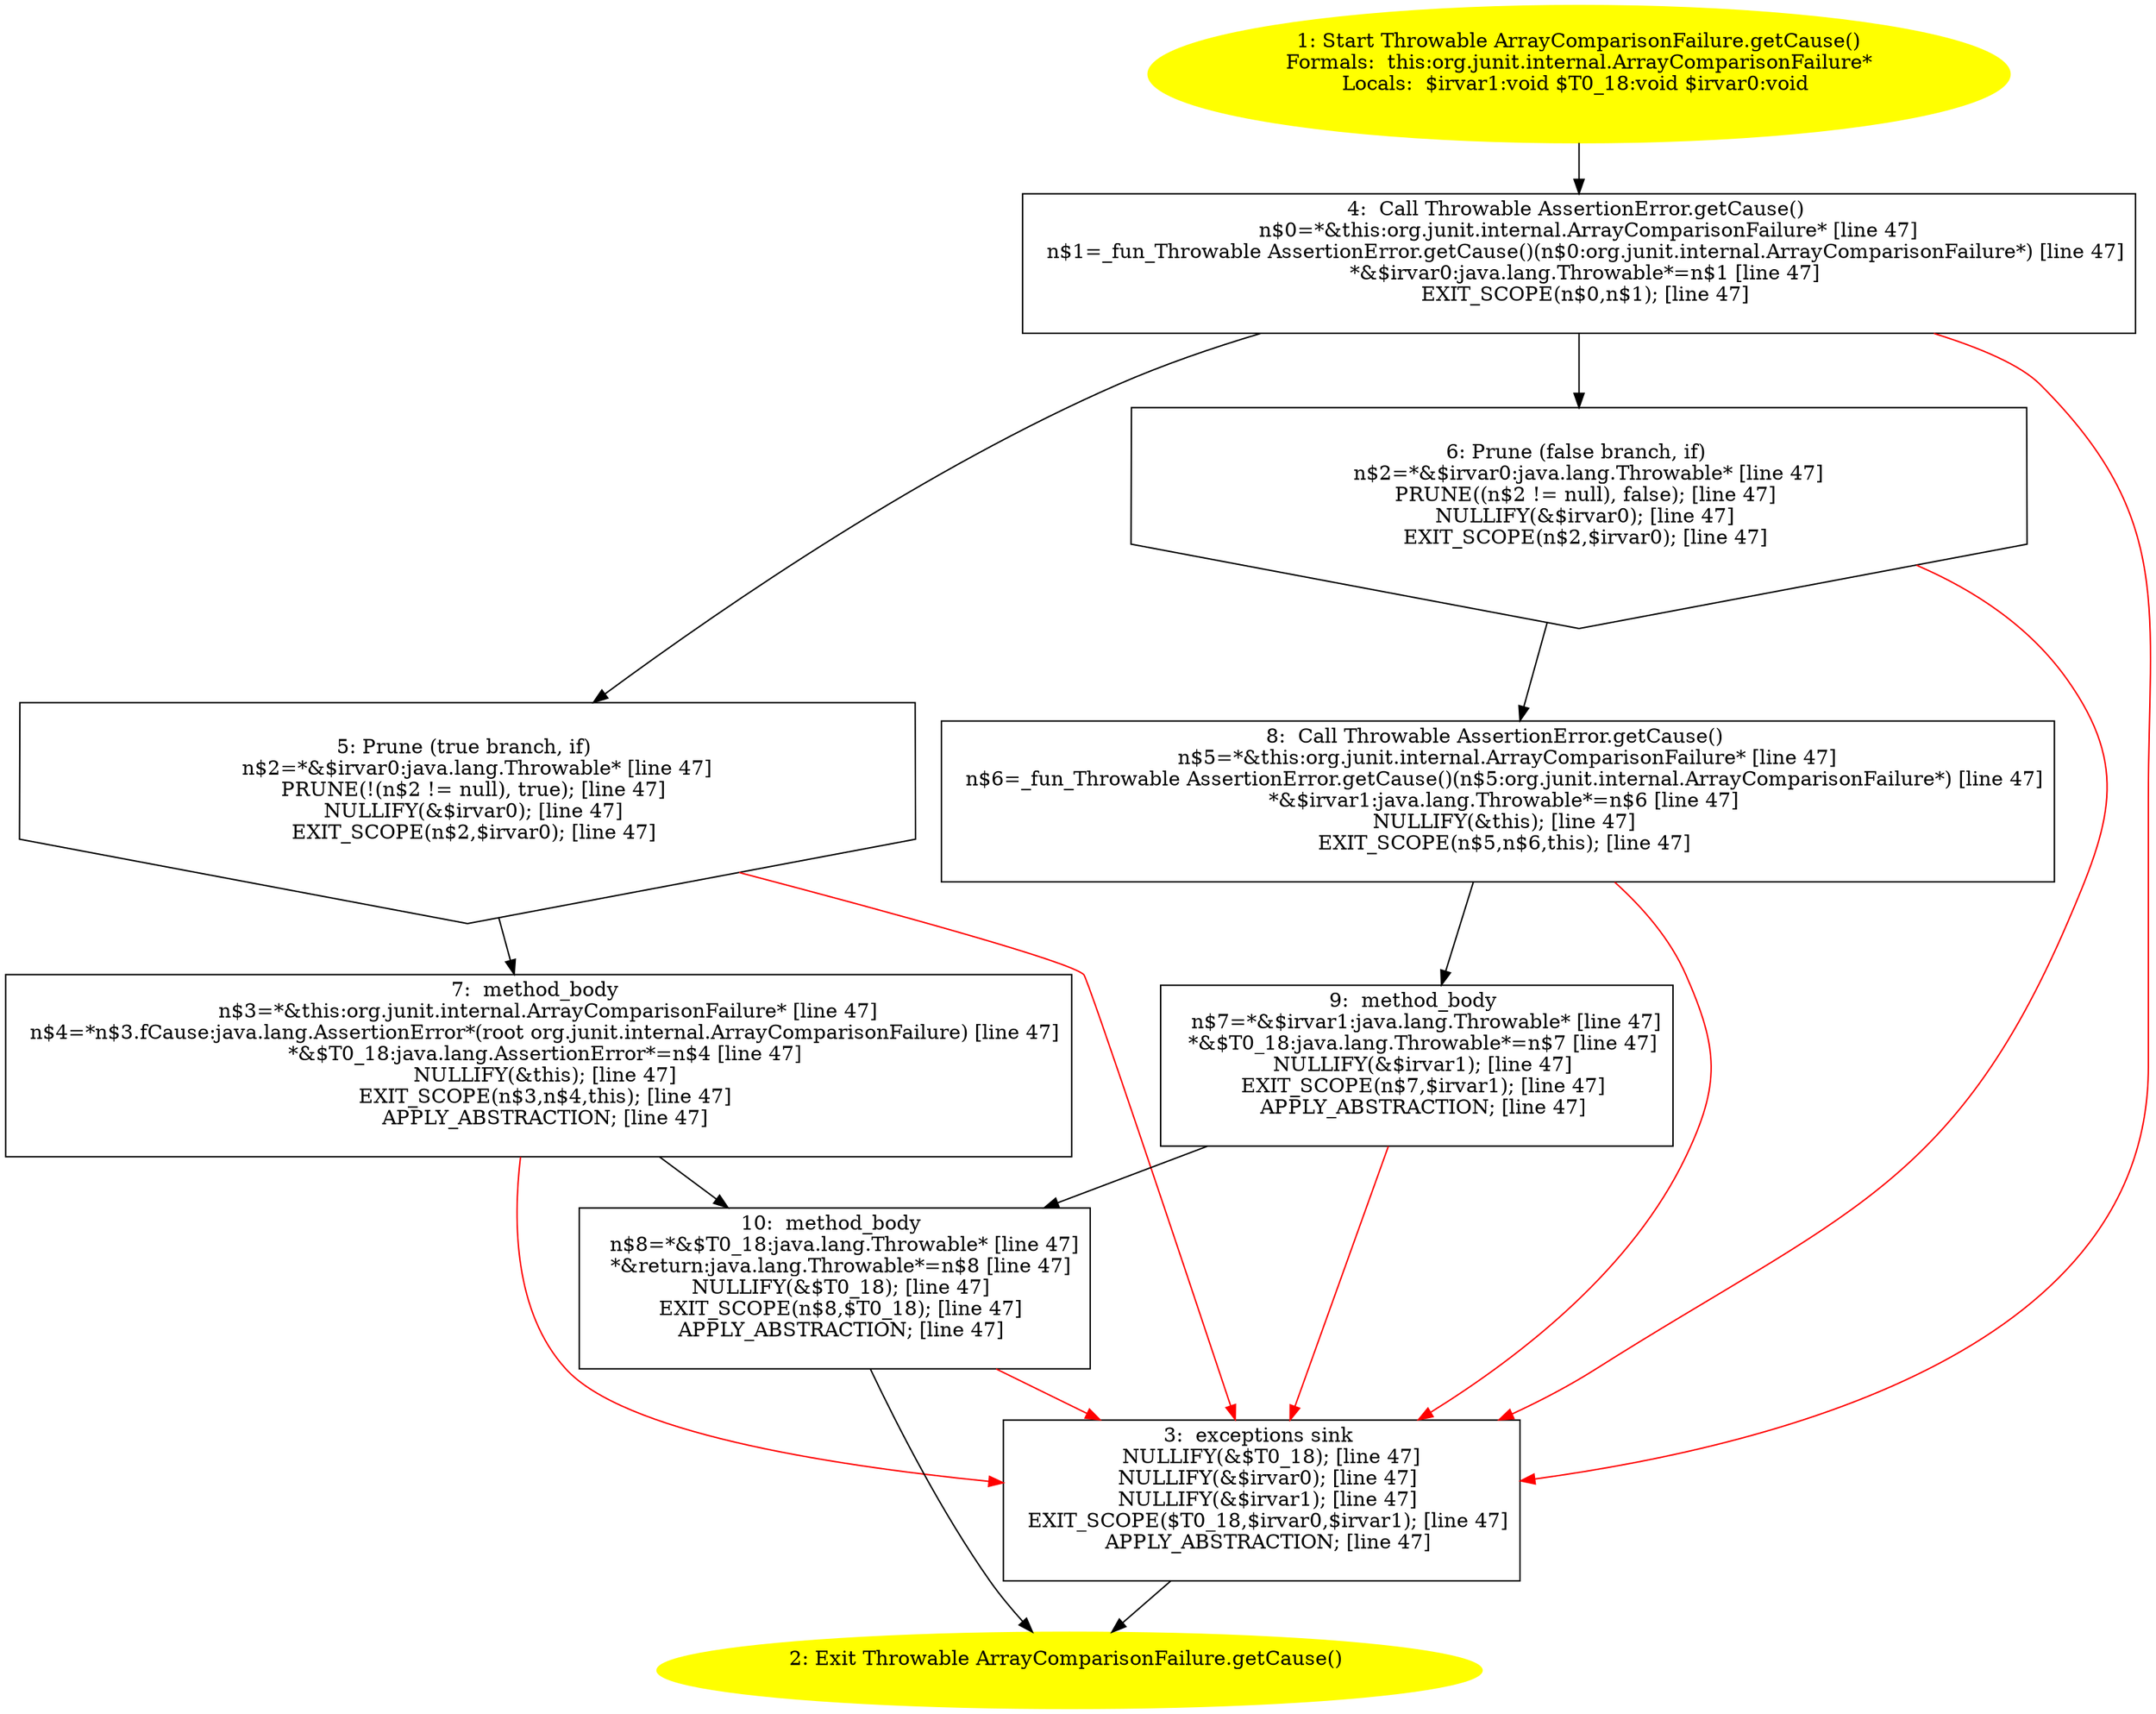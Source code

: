 /* @generated */
digraph cfg {
"org.junit.internal.ArrayComparisonFailure.getCause():java.lang.Throwable.adc24187f6b30b42d7fe66e801034524_1" [label="1: Start Throwable ArrayComparisonFailure.getCause()\nFormals:  this:org.junit.internal.ArrayComparisonFailure*\nLocals:  $irvar1:void $T0_18:void $irvar0:void \n  " color=yellow style=filled]
	

	 "org.junit.internal.ArrayComparisonFailure.getCause():java.lang.Throwable.adc24187f6b30b42d7fe66e801034524_1" -> "org.junit.internal.ArrayComparisonFailure.getCause():java.lang.Throwable.adc24187f6b30b42d7fe66e801034524_4" ;
"org.junit.internal.ArrayComparisonFailure.getCause():java.lang.Throwable.adc24187f6b30b42d7fe66e801034524_2" [label="2: Exit Throwable ArrayComparisonFailure.getCause() \n  " color=yellow style=filled]
	

"org.junit.internal.ArrayComparisonFailure.getCause():java.lang.Throwable.adc24187f6b30b42d7fe66e801034524_3" [label="3:  exceptions sink \n   NULLIFY(&$T0_18); [line 47]\n  NULLIFY(&$irvar0); [line 47]\n  NULLIFY(&$irvar1); [line 47]\n  EXIT_SCOPE($T0_18,$irvar0,$irvar1); [line 47]\n  APPLY_ABSTRACTION; [line 47]\n " shape="box"]
	

	 "org.junit.internal.ArrayComparisonFailure.getCause():java.lang.Throwable.adc24187f6b30b42d7fe66e801034524_3" -> "org.junit.internal.ArrayComparisonFailure.getCause():java.lang.Throwable.adc24187f6b30b42d7fe66e801034524_2" ;
"org.junit.internal.ArrayComparisonFailure.getCause():java.lang.Throwable.adc24187f6b30b42d7fe66e801034524_4" [label="4:  Call Throwable AssertionError.getCause() \n   n$0=*&this:org.junit.internal.ArrayComparisonFailure* [line 47]\n  n$1=_fun_Throwable AssertionError.getCause()(n$0:org.junit.internal.ArrayComparisonFailure*) [line 47]\n  *&$irvar0:java.lang.Throwable*=n$1 [line 47]\n  EXIT_SCOPE(n$0,n$1); [line 47]\n " shape="box"]
	

	 "org.junit.internal.ArrayComparisonFailure.getCause():java.lang.Throwable.adc24187f6b30b42d7fe66e801034524_4" -> "org.junit.internal.ArrayComparisonFailure.getCause():java.lang.Throwable.adc24187f6b30b42d7fe66e801034524_5" ;
	 "org.junit.internal.ArrayComparisonFailure.getCause():java.lang.Throwable.adc24187f6b30b42d7fe66e801034524_4" -> "org.junit.internal.ArrayComparisonFailure.getCause():java.lang.Throwable.adc24187f6b30b42d7fe66e801034524_6" ;
	 "org.junit.internal.ArrayComparisonFailure.getCause():java.lang.Throwable.adc24187f6b30b42d7fe66e801034524_4" -> "org.junit.internal.ArrayComparisonFailure.getCause():java.lang.Throwable.adc24187f6b30b42d7fe66e801034524_3" [color="red" ];
"org.junit.internal.ArrayComparisonFailure.getCause():java.lang.Throwable.adc24187f6b30b42d7fe66e801034524_5" [label="5: Prune (true branch, if) \n   n$2=*&$irvar0:java.lang.Throwable* [line 47]\n  PRUNE(!(n$2 != null), true); [line 47]\n  NULLIFY(&$irvar0); [line 47]\n  EXIT_SCOPE(n$2,$irvar0); [line 47]\n " shape="invhouse"]
	

	 "org.junit.internal.ArrayComparisonFailure.getCause():java.lang.Throwable.adc24187f6b30b42d7fe66e801034524_5" -> "org.junit.internal.ArrayComparisonFailure.getCause():java.lang.Throwable.adc24187f6b30b42d7fe66e801034524_7" ;
	 "org.junit.internal.ArrayComparisonFailure.getCause():java.lang.Throwable.adc24187f6b30b42d7fe66e801034524_5" -> "org.junit.internal.ArrayComparisonFailure.getCause():java.lang.Throwable.adc24187f6b30b42d7fe66e801034524_3" [color="red" ];
"org.junit.internal.ArrayComparisonFailure.getCause():java.lang.Throwable.adc24187f6b30b42d7fe66e801034524_6" [label="6: Prune (false branch, if) \n   n$2=*&$irvar0:java.lang.Throwable* [line 47]\n  PRUNE((n$2 != null), false); [line 47]\n  NULLIFY(&$irvar0); [line 47]\n  EXIT_SCOPE(n$2,$irvar0); [line 47]\n " shape="invhouse"]
	

	 "org.junit.internal.ArrayComparisonFailure.getCause():java.lang.Throwable.adc24187f6b30b42d7fe66e801034524_6" -> "org.junit.internal.ArrayComparisonFailure.getCause():java.lang.Throwable.adc24187f6b30b42d7fe66e801034524_8" ;
	 "org.junit.internal.ArrayComparisonFailure.getCause():java.lang.Throwable.adc24187f6b30b42d7fe66e801034524_6" -> "org.junit.internal.ArrayComparisonFailure.getCause():java.lang.Throwable.adc24187f6b30b42d7fe66e801034524_3" [color="red" ];
"org.junit.internal.ArrayComparisonFailure.getCause():java.lang.Throwable.adc24187f6b30b42d7fe66e801034524_7" [label="7:  method_body \n   n$3=*&this:org.junit.internal.ArrayComparisonFailure* [line 47]\n  n$4=*n$3.fCause:java.lang.AssertionError*(root org.junit.internal.ArrayComparisonFailure) [line 47]\n  *&$T0_18:java.lang.AssertionError*=n$4 [line 47]\n  NULLIFY(&this); [line 47]\n  EXIT_SCOPE(n$3,n$4,this); [line 47]\n  APPLY_ABSTRACTION; [line 47]\n " shape="box"]
	

	 "org.junit.internal.ArrayComparisonFailure.getCause():java.lang.Throwable.adc24187f6b30b42d7fe66e801034524_7" -> "org.junit.internal.ArrayComparisonFailure.getCause():java.lang.Throwable.adc24187f6b30b42d7fe66e801034524_10" ;
	 "org.junit.internal.ArrayComparisonFailure.getCause():java.lang.Throwable.adc24187f6b30b42d7fe66e801034524_7" -> "org.junit.internal.ArrayComparisonFailure.getCause():java.lang.Throwable.adc24187f6b30b42d7fe66e801034524_3" [color="red" ];
"org.junit.internal.ArrayComparisonFailure.getCause():java.lang.Throwable.adc24187f6b30b42d7fe66e801034524_8" [label="8:  Call Throwable AssertionError.getCause() \n   n$5=*&this:org.junit.internal.ArrayComparisonFailure* [line 47]\n  n$6=_fun_Throwable AssertionError.getCause()(n$5:org.junit.internal.ArrayComparisonFailure*) [line 47]\n  *&$irvar1:java.lang.Throwable*=n$6 [line 47]\n  NULLIFY(&this); [line 47]\n  EXIT_SCOPE(n$5,n$6,this); [line 47]\n " shape="box"]
	

	 "org.junit.internal.ArrayComparisonFailure.getCause():java.lang.Throwable.adc24187f6b30b42d7fe66e801034524_8" -> "org.junit.internal.ArrayComparisonFailure.getCause():java.lang.Throwable.adc24187f6b30b42d7fe66e801034524_9" ;
	 "org.junit.internal.ArrayComparisonFailure.getCause():java.lang.Throwable.adc24187f6b30b42d7fe66e801034524_8" -> "org.junit.internal.ArrayComparisonFailure.getCause():java.lang.Throwable.adc24187f6b30b42d7fe66e801034524_3" [color="red" ];
"org.junit.internal.ArrayComparisonFailure.getCause():java.lang.Throwable.adc24187f6b30b42d7fe66e801034524_9" [label="9:  method_body \n   n$7=*&$irvar1:java.lang.Throwable* [line 47]\n  *&$T0_18:java.lang.Throwable*=n$7 [line 47]\n  NULLIFY(&$irvar1); [line 47]\n  EXIT_SCOPE(n$7,$irvar1); [line 47]\n  APPLY_ABSTRACTION; [line 47]\n " shape="box"]
	

	 "org.junit.internal.ArrayComparisonFailure.getCause():java.lang.Throwable.adc24187f6b30b42d7fe66e801034524_9" -> "org.junit.internal.ArrayComparisonFailure.getCause():java.lang.Throwable.adc24187f6b30b42d7fe66e801034524_10" ;
	 "org.junit.internal.ArrayComparisonFailure.getCause():java.lang.Throwable.adc24187f6b30b42d7fe66e801034524_9" -> "org.junit.internal.ArrayComparisonFailure.getCause():java.lang.Throwable.adc24187f6b30b42d7fe66e801034524_3" [color="red" ];
"org.junit.internal.ArrayComparisonFailure.getCause():java.lang.Throwable.adc24187f6b30b42d7fe66e801034524_10" [label="10:  method_body \n   n$8=*&$T0_18:java.lang.Throwable* [line 47]\n  *&return:java.lang.Throwable*=n$8 [line 47]\n  NULLIFY(&$T0_18); [line 47]\n  EXIT_SCOPE(n$8,$T0_18); [line 47]\n  APPLY_ABSTRACTION; [line 47]\n " shape="box"]
	

	 "org.junit.internal.ArrayComparisonFailure.getCause():java.lang.Throwable.adc24187f6b30b42d7fe66e801034524_10" -> "org.junit.internal.ArrayComparisonFailure.getCause():java.lang.Throwable.adc24187f6b30b42d7fe66e801034524_2" ;
	 "org.junit.internal.ArrayComparisonFailure.getCause():java.lang.Throwable.adc24187f6b30b42d7fe66e801034524_10" -> "org.junit.internal.ArrayComparisonFailure.getCause():java.lang.Throwable.adc24187f6b30b42d7fe66e801034524_3" [color="red" ];
}
